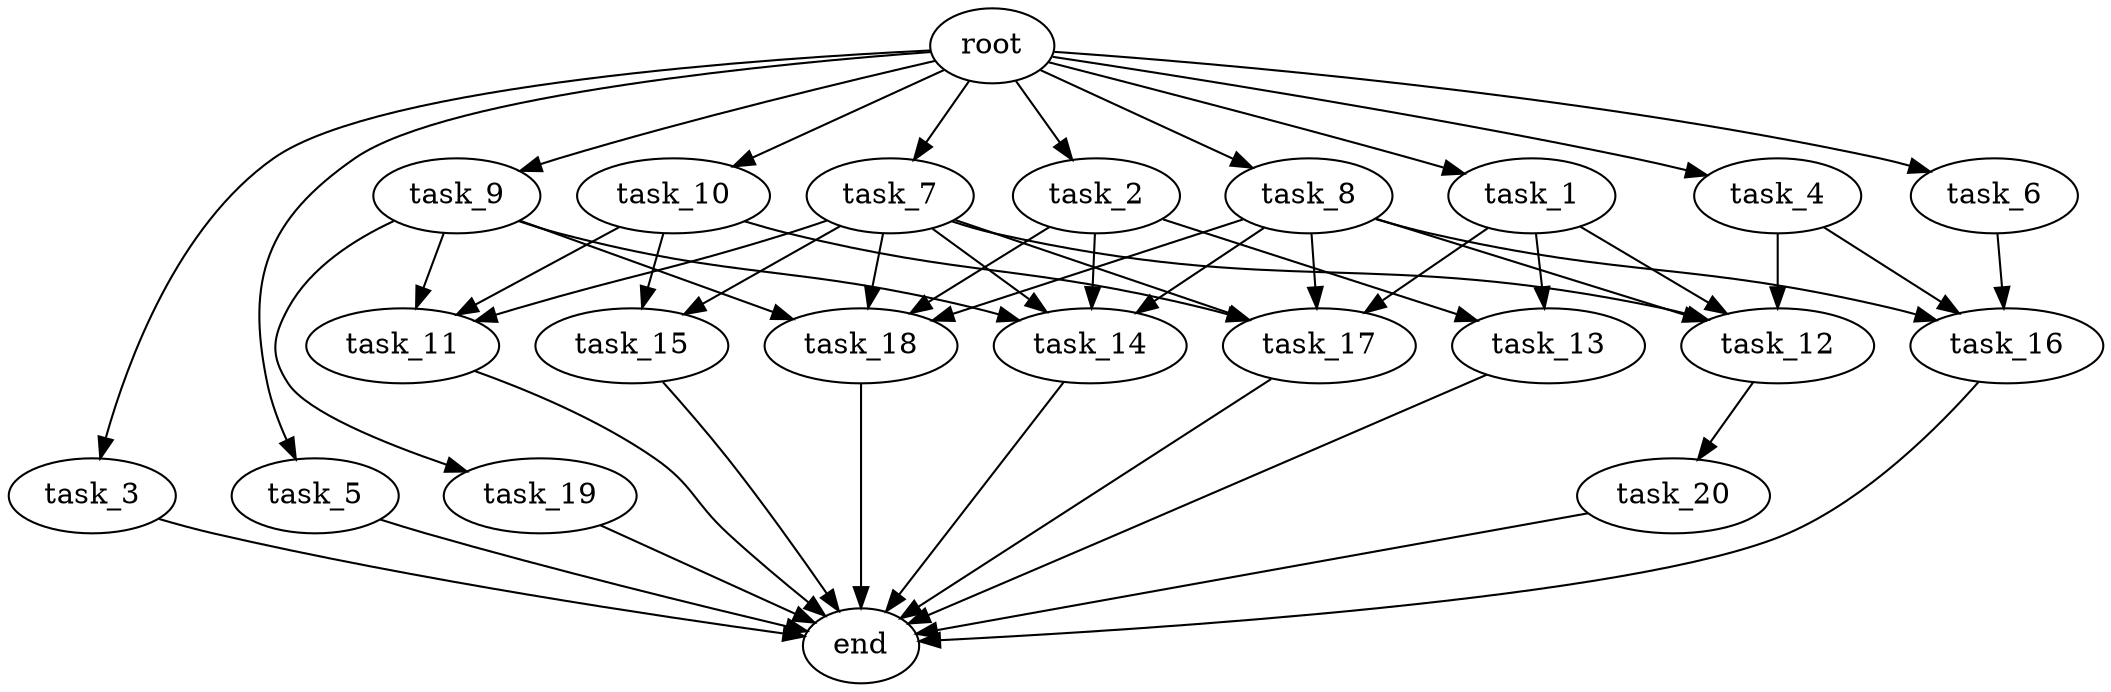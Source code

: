 digraph G {
  root [size="0.000000e+00"];
  task_1 [size="3.553479e+10"];
  task_2 [size="7.442355e+10"];
  task_3 [size="3.071546e+10"];
  task_4 [size="7.881116e+10"];
  task_5 [size="3.313840e+10"];
  task_6 [size="2.606332e+10"];
  task_7 [size="2.941217e+10"];
  task_8 [size="8.512288e+10"];
  task_9 [size="4.705895e+10"];
  task_10 [size="8.664067e+10"];
  task_11 [size="5.836163e+10"];
  task_12 [size="9.443066e+10"];
  task_13 [size="7.130862e+09"];
  task_14 [size="8.894371e+10"];
  task_15 [size="5.005273e+10"];
  task_16 [size="8.675110e+10"];
  task_17 [size="3.817311e+10"];
  task_18 [size="2.984259e+10"];
  task_19 [size="5.415656e+09"];
  task_20 [size="8.542543e+10"];
  end [size="0.000000e+00"];

  root -> task_1 [size="1.000000e-12"];
  root -> task_2 [size="1.000000e-12"];
  root -> task_3 [size="1.000000e-12"];
  root -> task_4 [size="1.000000e-12"];
  root -> task_5 [size="1.000000e-12"];
  root -> task_6 [size="1.000000e-12"];
  root -> task_7 [size="1.000000e-12"];
  root -> task_8 [size="1.000000e-12"];
  root -> task_9 [size="1.000000e-12"];
  root -> task_10 [size="1.000000e-12"];
  task_1 -> task_12 [size="2.360766e+08"];
  task_1 -> task_13 [size="3.565431e+07"];
  task_1 -> task_17 [size="9.543276e+07"];
  task_2 -> task_13 [size="3.565431e+07"];
  task_2 -> task_14 [size="2.223593e+08"];
  task_2 -> task_18 [size="7.460648e+07"];
  task_3 -> end [size="1.000000e-12"];
  task_4 -> task_12 [size="2.360766e+08"];
  task_4 -> task_16 [size="2.891703e+08"];
  task_5 -> end [size="1.000000e-12"];
  task_6 -> task_16 [size="2.891703e+08"];
  task_7 -> task_11 [size="1.945388e+08"];
  task_7 -> task_12 [size="2.360766e+08"];
  task_7 -> task_14 [size="2.223593e+08"];
  task_7 -> task_15 [size="2.502637e+08"];
  task_7 -> task_17 [size="9.543276e+07"];
  task_7 -> task_18 [size="7.460648e+07"];
  task_8 -> task_12 [size="2.360766e+08"];
  task_8 -> task_14 [size="2.223593e+08"];
  task_8 -> task_16 [size="2.891703e+08"];
  task_8 -> task_17 [size="9.543276e+07"];
  task_8 -> task_18 [size="7.460648e+07"];
  task_9 -> task_11 [size="1.945388e+08"];
  task_9 -> task_14 [size="2.223593e+08"];
  task_9 -> task_18 [size="7.460648e+07"];
  task_9 -> task_19 [size="5.415656e+07"];
  task_10 -> task_11 [size="1.945388e+08"];
  task_10 -> task_15 [size="2.502637e+08"];
  task_10 -> task_17 [size="9.543276e+07"];
  task_11 -> end [size="1.000000e-12"];
  task_12 -> task_20 [size="8.542543e+08"];
  task_13 -> end [size="1.000000e-12"];
  task_14 -> end [size="1.000000e-12"];
  task_15 -> end [size="1.000000e-12"];
  task_16 -> end [size="1.000000e-12"];
  task_17 -> end [size="1.000000e-12"];
  task_18 -> end [size="1.000000e-12"];
  task_19 -> end [size="1.000000e-12"];
  task_20 -> end [size="1.000000e-12"];
}
